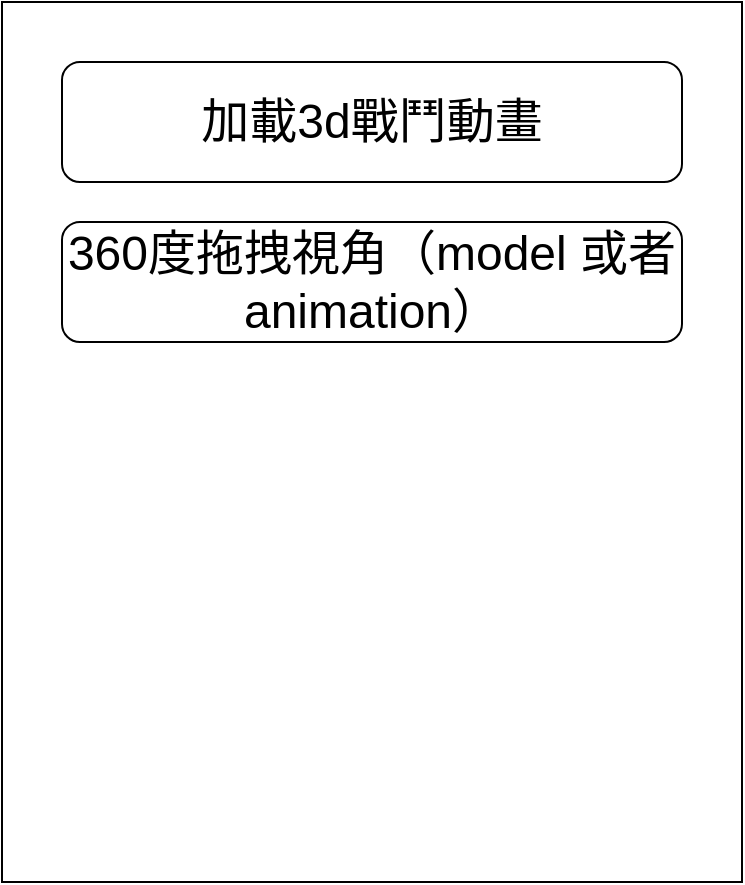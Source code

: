 <mxfile version="16.4.5" type="github">
  <diagram id="8frhf79nn8YTgEJAi2eT" name="Page-1">
    <mxGraphModel dx="1206" dy="496" grid="1" gridSize="10" guides="1" tooltips="1" connect="1" arrows="1" fold="1" page="1" pageScale="1" pageWidth="827" pageHeight="1169" math="0" shadow="0">
      <root>
        <mxCell id="0" />
        <mxCell id="1" parent="0" />
        <mxCell id="p4Bf5kmRMm0EGtYavTZ9-1" value="" style="rounded=0;whiteSpace=wrap;html=1;" vertex="1" parent="1">
          <mxGeometry x="30" y="30" width="370" height="440" as="geometry" />
        </mxCell>
        <mxCell id="p4Bf5kmRMm0EGtYavTZ9-2" value="&lt;font style=&quot;font-size: 24px&quot;&gt;加載3d戰鬥動畫&lt;/font&gt;" style="rounded=1;whiteSpace=wrap;html=1;" vertex="1" parent="1">
          <mxGeometry x="60" y="60" width="310" height="60" as="geometry" />
        </mxCell>
        <mxCell id="p4Bf5kmRMm0EGtYavTZ9-3" value="360度拖拽視角（model 或者 animation）" style="rounded=1;whiteSpace=wrap;html=1;fontSize=24;" vertex="1" parent="1">
          <mxGeometry x="60" y="140" width="310" height="60" as="geometry" />
        </mxCell>
      </root>
    </mxGraphModel>
  </diagram>
</mxfile>
